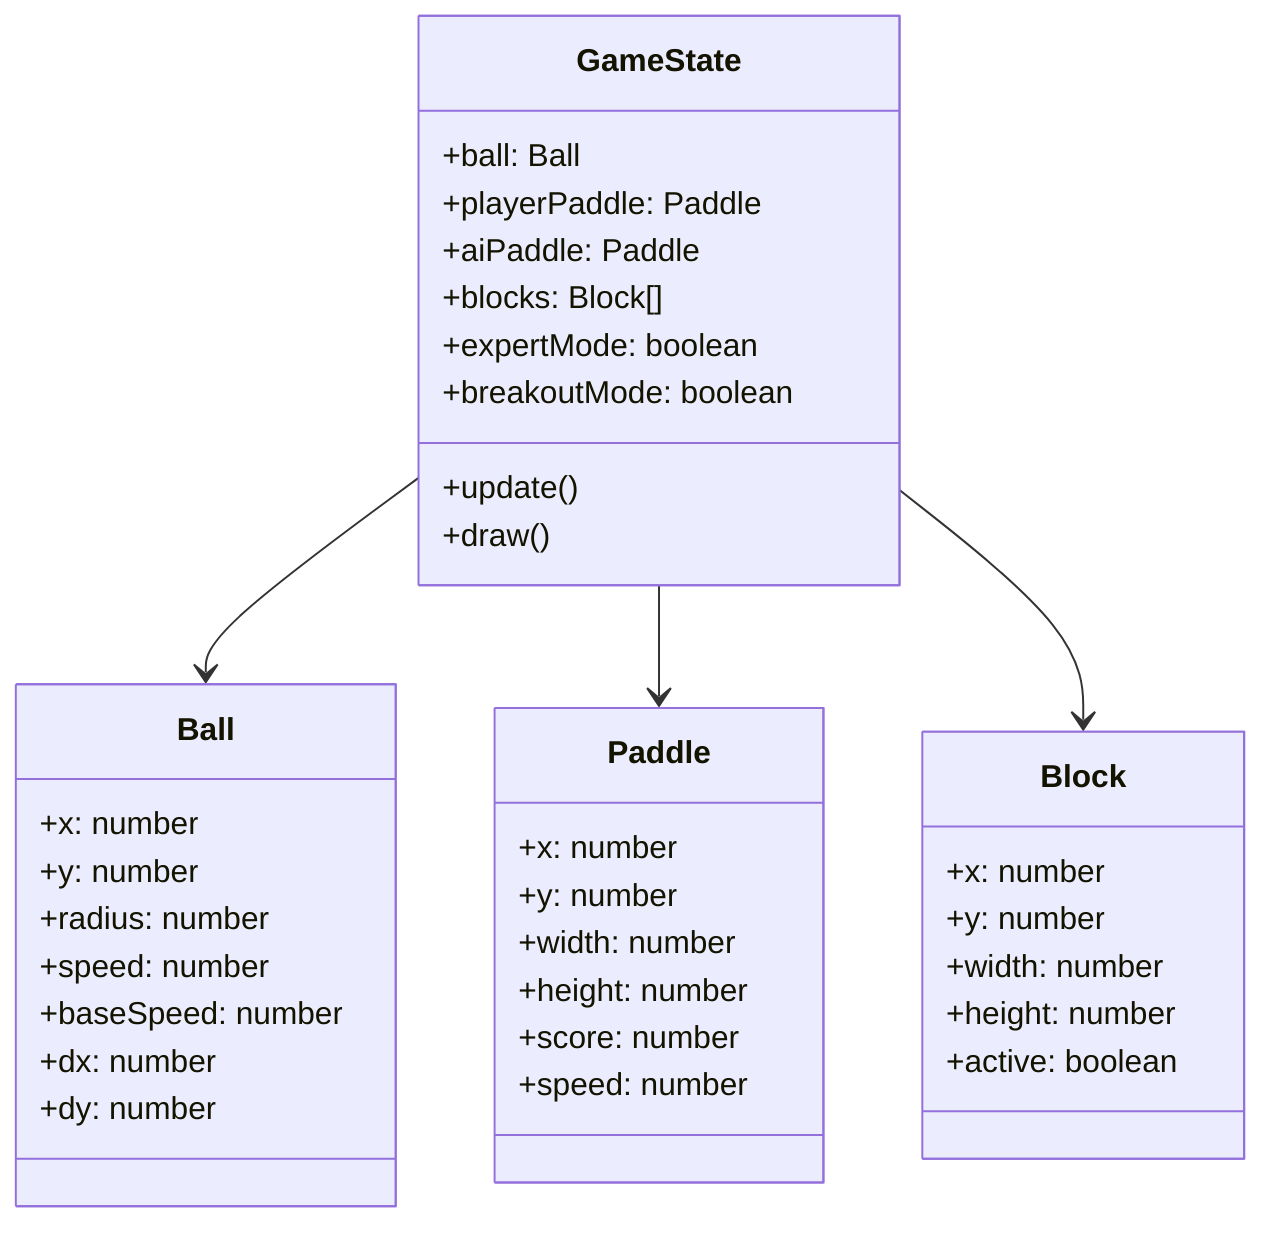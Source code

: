 classDiagram
    class GameState {
        +ball: Ball
        +playerPaddle: Paddle
        +aiPaddle: Paddle
        +blocks: Block[]
        +expertMode: boolean
        +breakoutMode: boolean
        +update()
        +draw()
    }
    class Ball {
        +x: number
        +y: number
        +radius: number
        +speed: number
        +baseSpeed: number
        +dx: number
        +dy: number
    }
    class Paddle {
        +x: number
        +y: number
        +width: number
        +height: number
        +score: number
        +speed: number
    }
    class Block {
        +x: number
        +y: number
        +width: number
        +height: number
        +active: boolean
    }
    GameState --> Ball
    GameState --> Paddle
    GameState --> Block